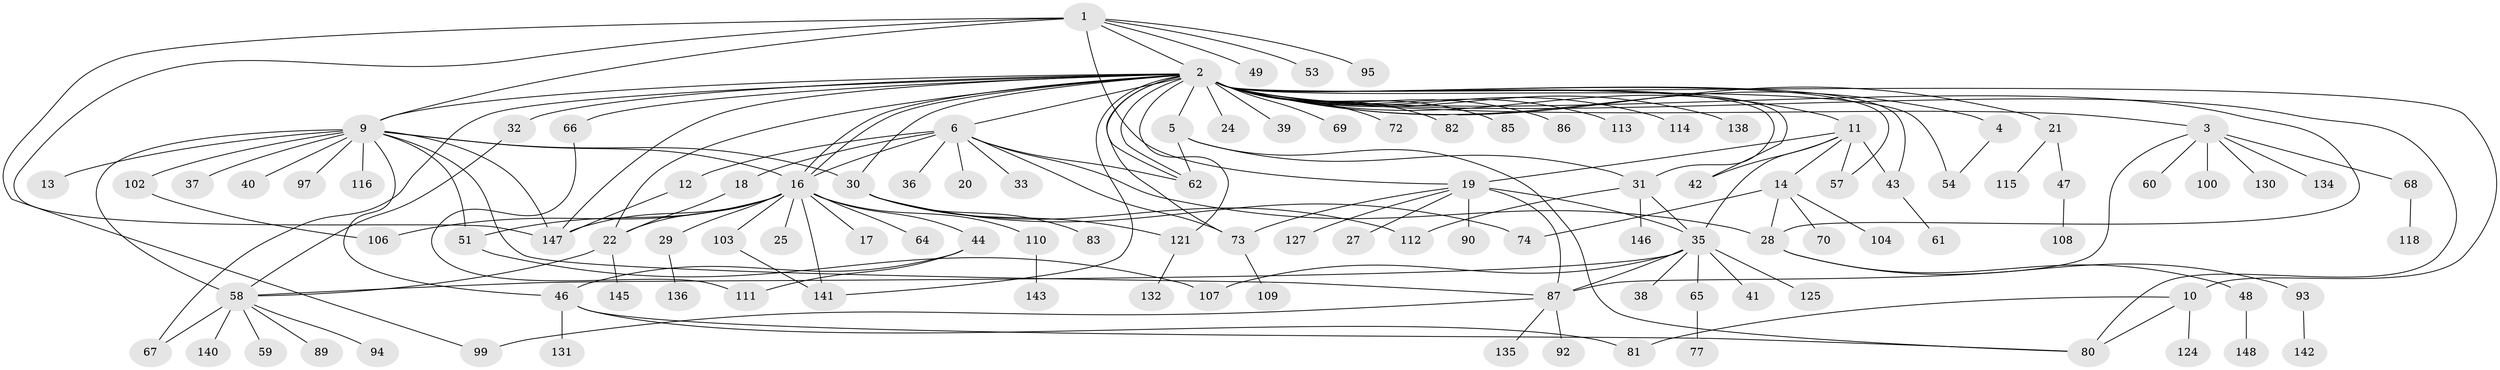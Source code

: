 // original degree distribution, {9: 0.013513513513513514, 41: 0.006756756756756757, 7: 0.04054054054054054, 2: 0.24324324324324326, 5: 0.033783783783783786, 6: 0.02702702702702703, 18: 0.006756756756756757, 4: 0.04054054054054054, 1: 0.4864864864864865, 17: 0.006756756756756757, 3: 0.08783783783783784, 10: 0.006756756756756757}
// Generated by graph-tools (version 1.1) at 2025/11/02/27/25 16:11:09]
// undirected, 112 vertices, 159 edges
graph export_dot {
graph [start="1"]
  node [color=gray90,style=filled];
  1 [super="+120"];
  2 [super="+8"];
  3 [super="+15"];
  4;
  5 [super="+71"];
  6 [super="+7"];
  9 [super="+123"];
  10 [super="+144"];
  11 [super="+26"];
  12;
  13;
  14;
  16 [super="+34"];
  17;
  18;
  19 [super="+23"];
  20;
  21 [super="+105"];
  22 [super="+76"];
  24;
  25;
  27 [super="+55"];
  28 [super="+133"];
  29 [super="+139"];
  30 [super="+128"];
  31 [super="+137"];
  32;
  33 [super="+88"];
  35 [super="+98"];
  36;
  37;
  38;
  39;
  40;
  41;
  42 [super="+50"];
  43 [super="+45"];
  44 [super="+56"];
  46 [super="+52"];
  47 [super="+75"];
  48 [super="+84"];
  49;
  51 [super="+78"];
  53;
  54 [super="+101"];
  57;
  58 [super="+63"];
  59;
  60;
  61 [super="+117"];
  62 [super="+96"];
  64;
  65;
  66 [super="+91"];
  67;
  68;
  69;
  70;
  72 [super="+79"];
  73 [super="+119"];
  74 [super="+129"];
  77;
  80;
  81;
  82;
  83;
  85;
  86;
  87 [super="+122"];
  89;
  90;
  92;
  93 [super="+126"];
  94;
  95;
  97;
  99;
  100;
  102;
  103;
  104;
  106;
  107;
  108;
  109;
  110;
  111;
  112;
  113;
  114;
  115;
  116;
  118;
  121;
  124;
  125;
  127;
  130;
  131;
  132;
  134;
  135;
  136;
  138;
  140;
  141;
  142;
  143;
  145;
  146;
  147;
  148;
  1 -- 2;
  1 -- 9;
  1 -- 49;
  1 -- 53;
  1 -- 95;
  1 -- 99;
  1 -- 147;
  1 -- 19;
  2 -- 3;
  2 -- 4;
  2 -- 5;
  2 -- 6 [weight=2];
  2 -- 9 [weight=2];
  2 -- 10;
  2 -- 11;
  2 -- 16;
  2 -- 16;
  2 -- 21;
  2 -- 22;
  2 -- 24;
  2 -- 28;
  2 -- 30;
  2 -- 31;
  2 -- 32;
  2 -- 39;
  2 -- 42;
  2 -- 43;
  2 -- 54;
  2 -- 57;
  2 -- 62;
  2 -- 62;
  2 -- 66;
  2 -- 67;
  2 -- 69;
  2 -- 72;
  2 -- 73;
  2 -- 80;
  2 -- 82;
  2 -- 85;
  2 -- 86;
  2 -- 113;
  2 -- 114;
  2 -- 121;
  2 -- 138;
  2 -- 141;
  2 -- 147;
  3 -- 60;
  3 -- 68;
  3 -- 87;
  3 -- 100;
  3 -- 130;
  3 -- 134;
  4 -- 54;
  5 -- 31;
  5 -- 80;
  5 -- 62;
  6 -- 18;
  6 -- 20;
  6 -- 33;
  6 -- 73;
  6 -- 16;
  6 -- 36;
  6 -- 12;
  6 -- 28;
  6 -- 62;
  9 -- 13;
  9 -- 16;
  9 -- 30;
  9 -- 37;
  9 -- 40;
  9 -- 46;
  9 -- 51;
  9 -- 58;
  9 -- 97;
  9 -- 102;
  9 -- 116;
  9 -- 147;
  9 -- 87;
  10 -- 80;
  10 -- 124;
  10 -- 81;
  11 -- 14;
  11 -- 19;
  11 -- 35;
  11 -- 42;
  11 -- 57;
  11 -- 43;
  12 -- 147;
  14 -- 28;
  14 -- 70;
  14 -- 74;
  14 -- 104;
  16 -- 17;
  16 -- 25;
  16 -- 29;
  16 -- 44;
  16 -- 51;
  16 -- 64;
  16 -- 103;
  16 -- 106;
  16 -- 110;
  16 -- 141;
  16 -- 147;
  16 -- 22;
  18 -- 22;
  19 -- 27;
  19 -- 35;
  19 -- 73;
  19 -- 87 [weight=2];
  19 -- 90;
  19 -- 127;
  21 -- 47;
  21 -- 115;
  22 -- 145;
  22 -- 58;
  28 -- 48;
  28 -- 93;
  29 -- 136;
  30 -- 74;
  30 -- 83;
  30 -- 121;
  30 -- 112;
  31 -- 35;
  31 -- 112;
  31 -- 146;
  32 -- 58;
  35 -- 38;
  35 -- 41;
  35 -- 58;
  35 -- 65;
  35 -- 87;
  35 -- 107;
  35 -- 125;
  43 -- 61;
  44 -- 46;
  44 -- 111;
  46 -- 81;
  46 -- 131;
  46 -- 80;
  47 -- 108;
  48 -- 148;
  51 -- 107;
  58 -- 59;
  58 -- 140;
  58 -- 89;
  58 -- 67;
  58 -- 94;
  65 -- 77;
  66 -- 111;
  68 -- 118;
  73 -- 109;
  87 -- 92;
  87 -- 135;
  87 -- 99;
  93 -- 142;
  102 -- 106;
  103 -- 141;
  110 -- 143;
  121 -- 132;
}
